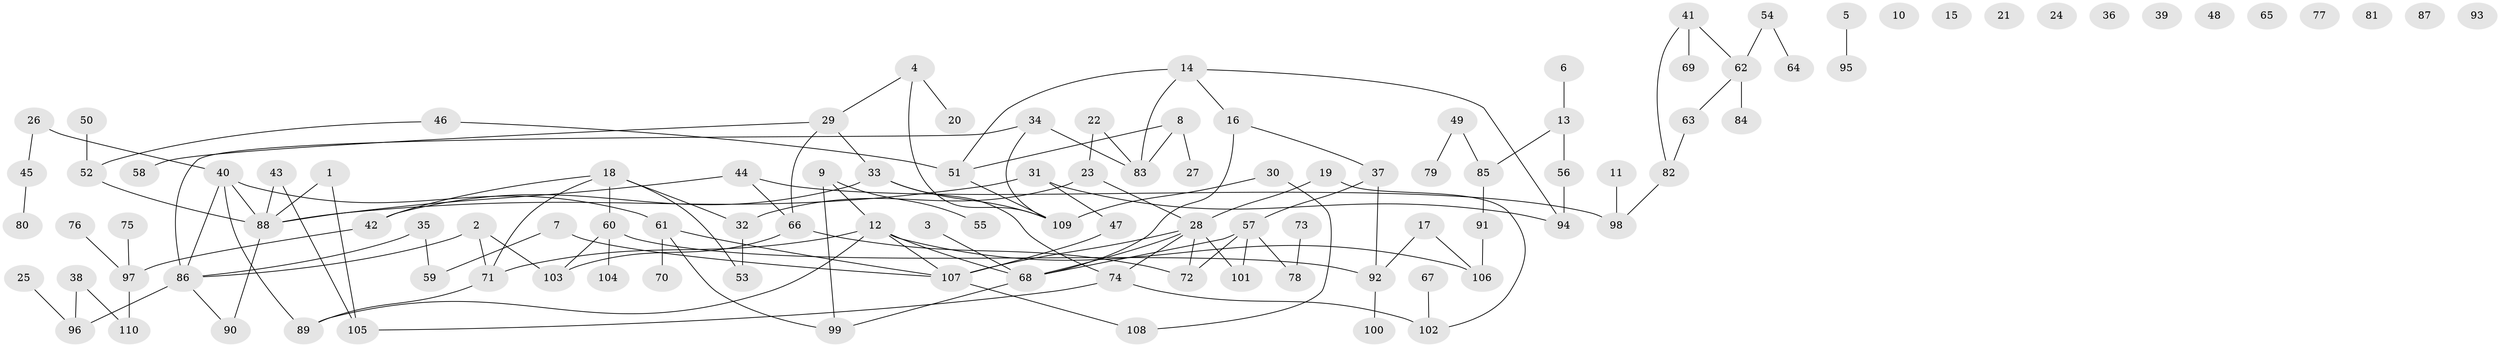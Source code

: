 // Generated by graph-tools (version 1.1) at 2025/33/03/09/25 02:33:58]
// undirected, 110 vertices, 132 edges
graph export_dot {
graph [start="1"]
  node [color=gray90,style=filled];
  1;
  2;
  3;
  4;
  5;
  6;
  7;
  8;
  9;
  10;
  11;
  12;
  13;
  14;
  15;
  16;
  17;
  18;
  19;
  20;
  21;
  22;
  23;
  24;
  25;
  26;
  27;
  28;
  29;
  30;
  31;
  32;
  33;
  34;
  35;
  36;
  37;
  38;
  39;
  40;
  41;
  42;
  43;
  44;
  45;
  46;
  47;
  48;
  49;
  50;
  51;
  52;
  53;
  54;
  55;
  56;
  57;
  58;
  59;
  60;
  61;
  62;
  63;
  64;
  65;
  66;
  67;
  68;
  69;
  70;
  71;
  72;
  73;
  74;
  75;
  76;
  77;
  78;
  79;
  80;
  81;
  82;
  83;
  84;
  85;
  86;
  87;
  88;
  89;
  90;
  91;
  92;
  93;
  94;
  95;
  96;
  97;
  98;
  99;
  100;
  101;
  102;
  103;
  104;
  105;
  106;
  107;
  108;
  109;
  110;
  1 -- 88;
  1 -- 105;
  2 -- 71;
  2 -- 86;
  2 -- 103;
  3 -- 68;
  4 -- 20;
  4 -- 29;
  4 -- 109;
  5 -- 95;
  6 -- 13;
  7 -- 59;
  7 -- 107;
  8 -- 27;
  8 -- 51;
  8 -- 83;
  9 -- 12;
  9 -- 55;
  9 -- 99;
  11 -- 98;
  12 -- 68;
  12 -- 71;
  12 -- 89;
  12 -- 106;
  12 -- 107;
  13 -- 56;
  13 -- 85;
  14 -- 16;
  14 -- 51;
  14 -- 83;
  14 -- 94;
  16 -- 37;
  16 -- 68;
  17 -- 92;
  17 -- 106;
  18 -- 32;
  18 -- 42;
  18 -- 53;
  18 -- 60;
  18 -- 71;
  19 -- 28;
  19 -- 102;
  22 -- 23;
  22 -- 83;
  23 -- 28;
  23 -- 32;
  25 -- 96;
  26 -- 40;
  26 -- 45;
  28 -- 68;
  28 -- 72;
  28 -- 74;
  28 -- 101;
  28 -- 107;
  29 -- 33;
  29 -- 58;
  29 -- 66;
  30 -- 108;
  30 -- 109;
  31 -- 47;
  31 -- 88;
  31 -- 94;
  32 -- 53;
  33 -- 42;
  33 -- 74;
  33 -- 109;
  34 -- 83;
  34 -- 86;
  34 -- 109;
  35 -- 59;
  35 -- 86;
  37 -- 57;
  37 -- 92;
  38 -- 96;
  38 -- 110;
  40 -- 61;
  40 -- 86;
  40 -- 88;
  40 -- 89;
  41 -- 62;
  41 -- 69;
  41 -- 82;
  42 -- 97;
  43 -- 88;
  43 -- 105;
  44 -- 66;
  44 -- 88;
  44 -- 98;
  45 -- 80;
  46 -- 51;
  46 -- 52;
  47 -- 107;
  49 -- 79;
  49 -- 85;
  50 -- 52;
  51 -- 109;
  52 -- 88;
  54 -- 62;
  54 -- 64;
  56 -- 94;
  57 -- 68;
  57 -- 72;
  57 -- 78;
  57 -- 101;
  60 -- 92;
  60 -- 103;
  60 -- 104;
  61 -- 70;
  61 -- 99;
  61 -- 107;
  62 -- 63;
  62 -- 84;
  63 -- 82;
  66 -- 72;
  66 -- 103;
  67 -- 102;
  68 -- 99;
  71 -- 89;
  73 -- 78;
  74 -- 102;
  74 -- 105;
  75 -- 97;
  76 -- 97;
  82 -- 98;
  85 -- 91;
  86 -- 90;
  86 -- 96;
  88 -- 90;
  91 -- 106;
  92 -- 100;
  97 -- 110;
  107 -- 108;
}
